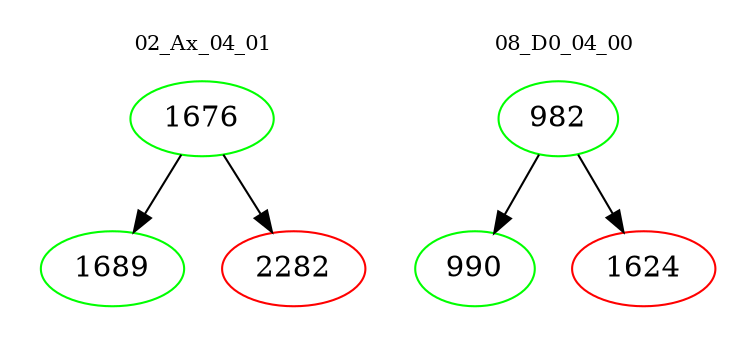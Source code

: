 digraph{
subgraph cluster_0 {
color = white
label = "02_Ax_04_01";
fontsize=10;
T0_1676 [label="1676", color="green"]
T0_1676 -> T0_1689 [color="black"]
T0_1689 [label="1689", color="green"]
T0_1676 -> T0_2282 [color="black"]
T0_2282 [label="2282", color="red"]
}
subgraph cluster_1 {
color = white
label = "08_D0_04_00";
fontsize=10;
T1_982 [label="982", color="green"]
T1_982 -> T1_990 [color="black"]
T1_990 [label="990", color="green"]
T1_982 -> T1_1624 [color="black"]
T1_1624 [label="1624", color="red"]
}
}
